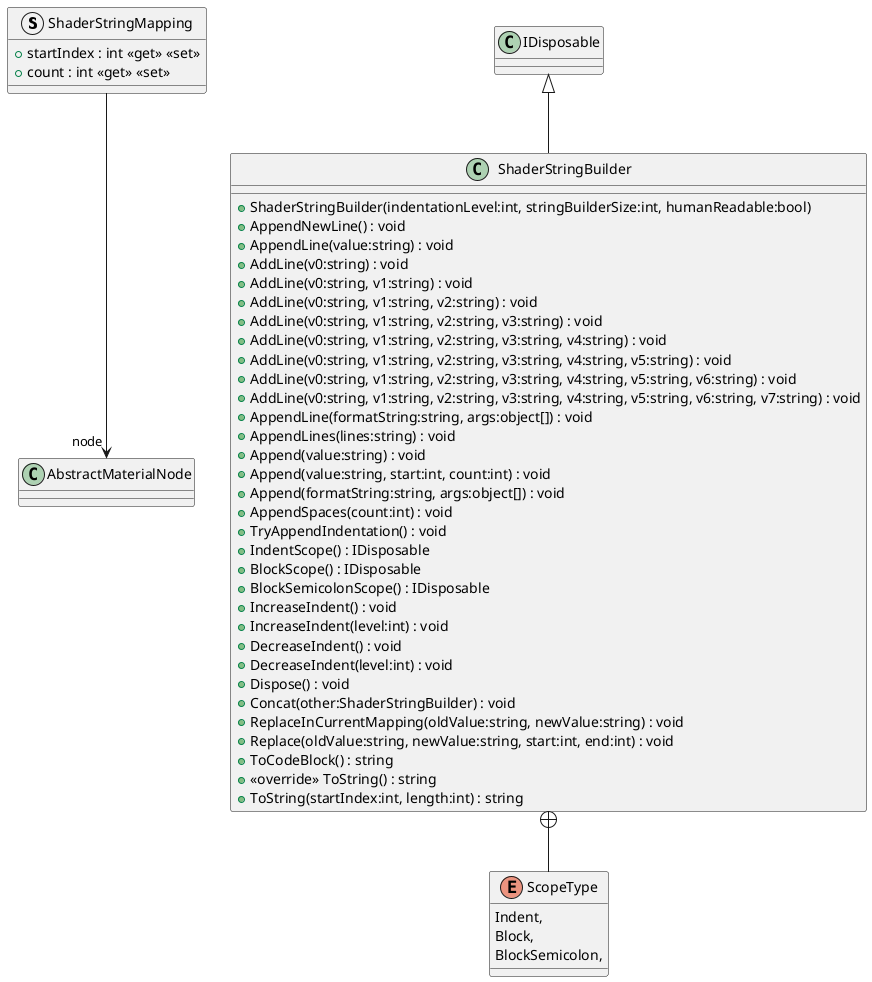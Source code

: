 @startuml
struct ShaderStringMapping {
    + startIndex : int <<get>> <<set>>
    + count : int <<get>> <<set>>
}
class ShaderStringBuilder {
    + ShaderStringBuilder(indentationLevel:int, stringBuilderSize:int, humanReadable:bool)
    + AppendNewLine() : void
    + AppendLine(value:string) : void
    + AddLine(v0:string) : void
    + AddLine(v0:string, v1:string) : void
    + AddLine(v0:string, v1:string, v2:string) : void
    + AddLine(v0:string, v1:string, v2:string, v3:string) : void
    + AddLine(v0:string, v1:string, v2:string, v3:string, v4:string) : void
    + AddLine(v0:string, v1:string, v2:string, v3:string, v4:string, v5:string) : void
    + AddLine(v0:string, v1:string, v2:string, v3:string, v4:string, v5:string, v6:string) : void
    + AddLine(v0:string, v1:string, v2:string, v3:string, v4:string, v5:string, v6:string, v7:string) : void
    + AppendLine(formatString:string, args:object[]) : void
    + AppendLines(lines:string) : void
    + Append(value:string) : void
    + Append(value:string, start:int, count:int) : void
    + Append(formatString:string, args:object[]) : void
    + AppendSpaces(count:int) : void
    + TryAppendIndentation() : void
    + IndentScope() : IDisposable
    + BlockScope() : IDisposable
    + BlockSemicolonScope() : IDisposable
    + IncreaseIndent() : void
    + IncreaseIndent(level:int) : void
    + DecreaseIndent() : void
    + DecreaseIndent(level:int) : void
    + Dispose() : void
    + Concat(other:ShaderStringBuilder) : void
    + ReplaceInCurrentMapping(oldValue:string, newValue:string) : void
    + Replace(oldValue:string, newValue:string, start:int, end:int) : void
    + ToCodeBlock() : string
    + <<override>> ToString() : string
    + ToString(startIndex:int, length:int) : string
}
enum ScopeType {
    Indent,
    Block,
    BlockSemicolon,
}
ShaderStringMapping --> "node" AbstractMaterialNode
IDisposable <|-- ShaderStringBuilder
ShaderStringBuilder +-- ScopeType
@enduml
